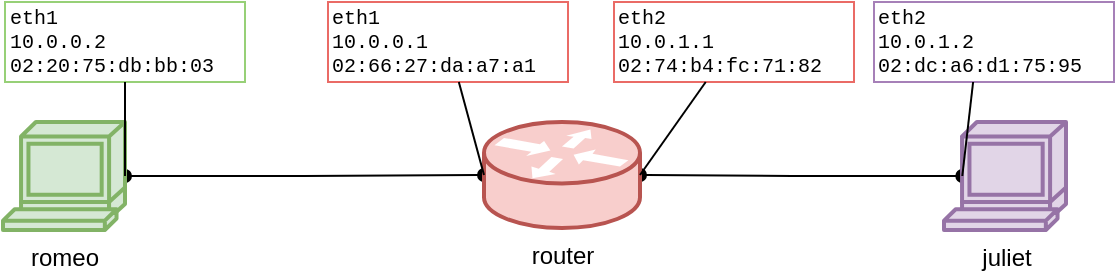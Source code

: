 <mxfile version="12.6.6" type="github"><diagram id="c2GxGejd2jwQPl-XOktn" name="Page-1"><mxGraphModel dx="1351" dy="923" grid="1" gridSize="10" guides="1" tooltips="1" connect="1" arrows="1" fold="1" page="1" pageScale="1" pageWidth="600" pageHeight="400" background="#ffffff" math="0" shadow="0"><root><mxCell id="0"/><mxCell id="1" parent="0"/><mxCell id="7" style="edgeStyle=orthogonalEdgeStyle;rounded=0;html=1;entryX=0;entryY=0.5;entryPerimeter=0;jettySize=auto;orthogonalLoop=1;strokeColor=#000000;endArrow=oval;endFill=1;startArrow=oval;startFill=1;endSize=6;startSize=6;targetPerimeterSpacing=0;sourcePerimeterSpacing=0;" parent="1" source="4" target="6" edge="1"><mxGeometry relative="1" as="geometry"/></mxCell><mxCell id="4" value="romeo" style="shape=mxgraph.cisco.computers_and_peripherals.terminal;html=1;dashed=0;fillColor=#d5e8d4;strokeColor=#82b366;strokeWidth=2;verticalLabelPosition=bottom;verticalAlign=top;align=center;outlineConnect=0;" parent="1" vertex="1"><mxGeometry x="27.5" y="186" width="61" height="54" as="geometry"/></mxCell><mxCell id="9" style="edgeStyle=orthogonalEdgeStyle;rounded=0;html=1;exitX=0.15;exitY=0.5;exitPerimeter=0;entryX=1;entryY=0.5;entryPerimeter=0;endArrow=oval;endFill=1;jettySize=auto;orthogonalLoop=1;strokeColor=#000000;startArrow=oval;startFill=1;" parent="1" source="5" target="6" edge="1"><mxGeometry relative="1" as="geometry"/></mxCell><mxCell id="5" value="juliet&lt;br&gt;" style="shape=mxgraph.cisco.computers_and_peripherals.terminal;html=1;dashed=0;fillColor=#e1d5e7;strokeColor=#9673a6;strokeWidth=2;verticalLabelPosition=bottom;verticalAlign=top;align=center;outlineConnect=0;" parent="1" vertex="1"><mxGeometry x="498" y="186" width="61" height="54" as="geometry"/></mxCell><mxCell id="6" value="router" style="shape=mxgraph.cisco.routers.router;html=1;dashed=0;fillColor=#f8cecc;strokeColor=#b85450;strokeWidth=2;verticalLabelPosition=bottom;verticalAlign=top;align=center;outlineConnect=0;" parent="1" vertex="1"><mxGeometry x="268" y="186" width="78" height="53" as="geometry"/></mxCell><mxCell id="13" value="eth1&lt;br style=&quot;font-size: 10px&quot;&gt;10.0.0.1&lt;br style=&quot;font-size: 10px&quot;&gt;02:66:27:da:a7:a1" style="text;html=1;resizable=0;points=[];autosize=1;align=left;verticalAlign=top;spacingTop=-4;fontFamily=Courier New;fontSize=10;rounded=0;strokeColor=#EA6B66;" parent="1" vertex="1"><mxGeometry x="190" y="126" width="120" height="40" as="geometry"/></mxCell><mxCell id="14" value="eth2&lt;br style=&quot;font-size: 10px&quot;&gt;10.0.1.1&lt;br style=&quot;font-size: 10px&quot;&gt;02:74:b4:fc:71:82" style="text;html=1;resizable=0;points=[];autosize=1;align=left;verticalAlign=top;spacingTop=-4;fontFamily=Courier New;fontSize=10;strokeColor=#EA6B66;" parent="1" vertex="1"><mxGeometry x="333" y="126" width="120" height="40" as="geometry"/></mxCell><mxCell id="16" value="eth1&lt;br&gt;10.0.0.2&lt;br&gt;02:20:75:db:bb:03" style="text;html=1;resizable=0;points=[];autosize=1;align=left;verticalAlign=top;spacingTop=-4;fontSize=10;fontFamily=Courier New;strokeColor=#97D077;" parent="1" vertex="1"><mxGeometry x="28.5" y="126" width="120" height="40" as="geometry"/></mxCell><mxCell id="17" value="eth2&lt;br&gt;10.0.1.2&lt;br&gt;02:dc:a6:d1:75:95" style="text;html=1;resizable=0;points=[];autosize=1;align=left;verticalAlign=top;spacingTop=-4;fontSize=10;fontFamily=Courier New;strokeColor=#A680B8;" parent="1" vertex="1"><mxGeometry x="463" y="126" width="120" height="40" as="geometry"/></mxCell><mxCell id="19" value="" style="endArrow=none;html=1;strokeColor=#000000;fontFamily=Courier New;fontSize=10;entryX=1;entryY=0.5;entryPerimeter=0;" parent="1" source="16" target="4" edge="1"><mxGeometry width="50" height="50" relative="1" as="geometry"><mxPoint x="30" y="330" as="sourcePoint"/><mxPoint x="80" y="280" as="targetPoint"/></mxGeometry></mxCell><mxCell id="20" value="" style="endArrow=none;html=1;strokeColor=#000000;fontFamily=Courier New;fontSize=10;entryX=0;entryY=0.5;entryPerimeter=0;" parent="1" source="13" target="6" edge="1"><mxGeometry width="50" height="50" relative="1" as="geometry"><mxPoint x="30" y="330" as="sourcePoint"/><mxPoint x="260" y="210" as="targetPoint"/></mxGeometry></mxCell><mxCell id="21" value="" style="endArrow=none;html=1;strokeColor=#000000;fontFamily=Courier New;fontSize=10;exitX=1;exitY=0.5;exitPerimeter=0;" parent="1" source="6" target="14" edge="1"><mxGeometry width="50" height="50" relative="1" as="geometry"><mxPoint x="346" y="280" as="sourcePoint"/><mxPoint x="396" y="230" as="targetPoint"/></mxGeometry></mxCell><mxCell id="22" value="" style="endArrow=none;html=1;strokeColor=#000000;fontFamily=Courier New;fontSize=10;exitX=0.413;exitY=1;exitPerimeter=0;entryX=0.15;entryY=0.5;entryPerimeter=0;" parent="1" source="17" target="5" edge="1"><mxGeometry width="50" height="50" relative="1" as="geometry"><mxPoint x="400" y="300" as="sourcePoint"/><mxPoint x="470" y="200" as="targetPoint"/></mxGeometry></mxCell></root></mxGraphModel></diagram></mxfile>